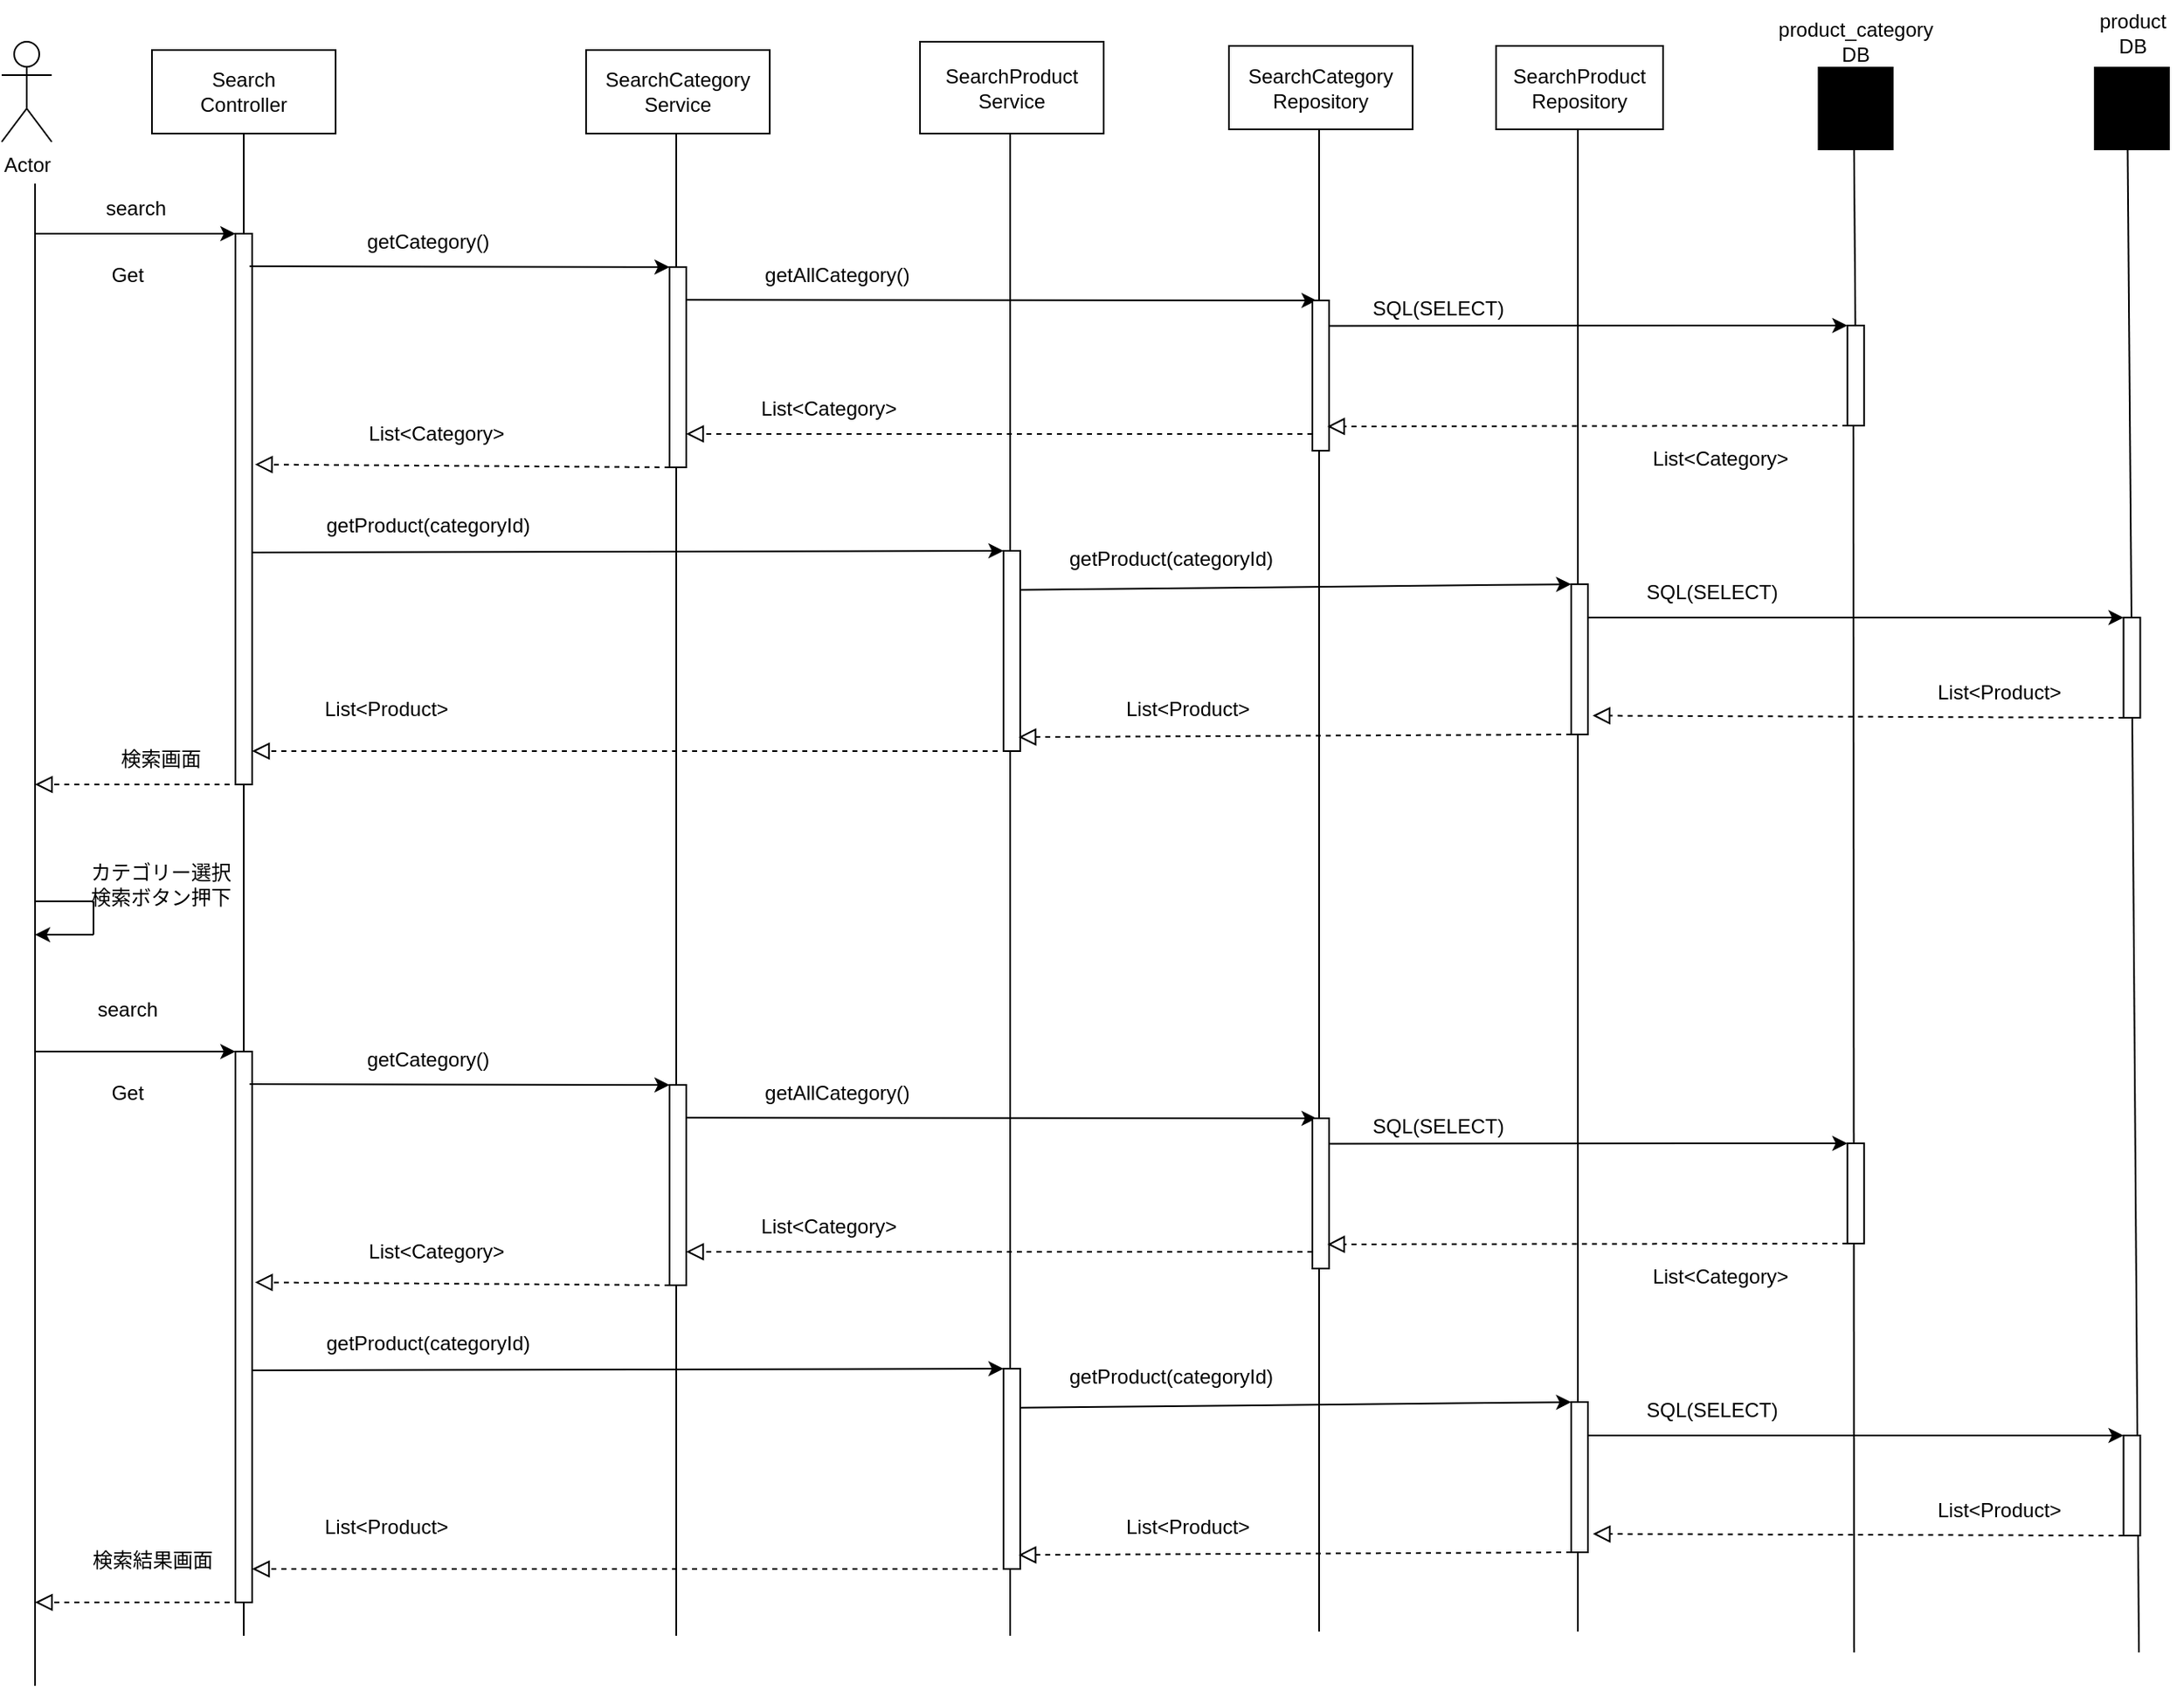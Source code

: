 <mxfile>
    <diagram id="wxNrd57CxblI20uO0NYB" name="ページ1">
        <mxGraphModel dx="1576" dy="419" grid="1" gridSize="10" guides="1" tooltips="1" connect="1" arrows="1" fold="1" page="1" pageScale="1" pageWidth="827" pageHeight="1169" math="0" shadow="0">
            <root>
                <mxCell id="0"/>
                <mxCell id="1" parent="0"/>
                <mxCell id="150" value="" style="endArrow=none;html=1;entryX=0.444;entryY=0.982;entryDx=0;entryDy=0;entryPerimeter=0;" parent="1" source="92" target="14" edge="1">
                    <mxGeometry width="50" height="50" relative="1" as="geometry">
                        <mxPoint x="670" y="1330" as="sourcePoint"/>
                        <mxPoint x="670" y="430" as="targetPoint"/>
                    </mxGeometry>
                </mxCell>
                <mxCell id="149" value="" style="endArrow=none;html=1;entryX=0.5;entryY=1;entryDx=0;entryDy=0;" parent="1" source="29" edge="1">
                    <mxGeometry width="50" height="50" relative="1" as="geometry">
                        <mxPoint x="499.4" y="1330" as="sourcePoint"/>
                        <mxPoint x="499.4" y="430" as="targetPoint"/>
                    </mxGeometry>
                </mxCell>
                <mxCell id="148" value="" style="endArrow=none;html=1;entryX=0.5;entryY=1;entryDx=0;entryDy=0;" parent="1" edge="1">
                    <mxGeometry width="50" height="50" relative="1" as="geometry">
                        <mxPoint x="334" y="1317.5" as="sourcePoint"/>
                        <mxPoint x="334" y="417.5" as="targetPoint"/>
                    </mxGeometry>
                </mxCell>
                <mxCell id="147" value="" style="endArrow=none;html=1;entryX=0.5;entryY=1;entryDx=0;entryDy=0;" parent="1" edge="1">
                    <mxGeometry width="50" height="50" relative="1" as="geometry">
                        <mxPoint x="179" y="1317.5" as="sourcePoint"/>
                        <mxPoint x="179" y="417.5" as="targetPoint"/>
                    </mxGeometry>
                </mxCell>
                <mxCell id="146" value="" style="endArrow=none;html=1;entryX=0.5;entryY=1;entryDx=0;entryDy=0;" parent="1" edge="1">
                    <mxGeometry width="50" height="50" relative="1" as="geometry">
                        <mxPoint x="-6" y="1320" as="sourcePoint"/>
                        <mxPoint x="-6" y="420" as="targetPoint"/>
                    </mxGeometry>
                </mxCell>
                <mxCell id="145" value="" style="endArrow=none;html=1;entryX=0.5;entryY=1;entryDx=0;entryDy=0;" parent="1" edge="1">
                    <mxGeometry width="50" height="50" relative="1" as="geometry">
                        <mxPoint x="-206" y="1320" as="sourcePoint"/>
                        <mxPoint x="-206" y="420" as="targetPoint"/>
                    </mxGeometry>
                </mxCell>
                <mxCell id="114" value="" style="endArrow=none;html=1;entryX=0.5;entryY=1;entryDx=0;entryDy=0;" parent="1" target="9" edge="1">
                    <mxGeometry width="50" height="50" relative="1" as="geometry">
                        <mxPoint x="-465" y="1320" as="sourcePoint"/>
                        <mxPoint x="-270" y="430" as="targetPoint"/>
                    </mxGeometry>
                </mxCell>
                <mxCell id="8" value="Actor" style="shape=umlActor;verticalLabelPosition=bottom;verticalAlign=top;html=1;" parent="1" vertex="1">
                    <mxGeometry x="-610" y="365" width="30" height="60" as="geometry"/>
                </mxCell>
                <mxCell id="9" value="Search&lt;div&gt;Controller&lt;/div&gt;" style="html=1;whiteSpace=wrap;" parent="1" vertex="1">
                    <mxGeometry x="-520" y="370" width="110" height="50" as="geometry"/>
                </mxCell>
                <mxCell id="10" value="SearchCategory&lt;div&gt;Service&lt;/div&gt;" style="html=1;whiteSpace=wrap;" parent="1" vertex="1">
                    <mxGeometry x="-260" y="370" width="110" height="50" as="geometry"/>
                </mxCell>
                <mxCell id="11" value="SearchProduct&lt;div&gt;Repository&lt;/div&gt;" style="html=1;whiteSpace=wrap;" parent="1" vertex="1">
                    <mxGeometry x="285" y="367.5" width="100" height="50" as="geometry"/>
                </mxCell>
                <mxCell id="12" value="" style="sketch=0;verticalLabelPosition=bottom;sketch=0;aspect=fixed;html=1;verticalAlign=top;strokeColor=none;fillColor=#000000;align=center;outlineConnect=0;pointerEvents=1;shape=mxgraph.citrix2.site_database;" parent="1" vertex="1">
                    <mxGeometry x="477.7" y="380" width="45.395" height="50" as="geometry"/>
                </mxCell>
                <mxCell id="13" value="product_category&lt;div&gt;DB&lt;/div&gt;" style="text;html=1;align=center;verticalAlign=middle;resizable=0;points=[];autosize=1;strokeColor=none;fillColor=none;" parent="1" vertex="1">
                    <mxGeometry x="440.4" y="345" width="120" height="40" as="geometry"/>
                </mxCell>
                <mxCell id="14" value="" style="sketch=0;verticalLabelPosition=bottom;sketch=0;aspect=fixed;html=1;verticalAlign=top;strokeColor=none;fillColor=#000000;align=center;outlineConnect=0;pointerEvents=1;shape=mxgraph.citrix2.site_database;" parent="1" vertex="1">
                    <mxGeometry x="643.09" y="380" width="45.395" height="50" as="geometry"/>
                </mxCell>
                <mxCell id="15" value="&lt;div&gt;product&lt;/div&gt;DB" style="text;html=1;align=center;verticalAlign=middle;resizable=0;points=[];autosize=1;strokeColor=none;fillColor=none;" parent="1" vertex="1">
                    <mxGeometry x="635.79" y="340" width="60" height="40" as="geometry"/>
                </mxCell>
                <mxCell id="16" value="" style="rounded=0;whiteSpace=wrap;html=1;direction=south;" parent="1" vertex="1">
                    <mxGeometry x="-470" y="480" width="10" height="330" as="geometry"/>
                </mxCell>
                <mxCell id="17" value="" style="endArrow=classic;html=1;entryX=0;entryY=1;entryDx=0;entryDy=0;" parent="1" target="16" edge="1">
                    <mxGeometry width="50" height="50" relative="1" as="geometry">
                        <mxPoint x="-590" y="480" as="sourcePoint"/>
                        <mxPoint x="-510" y="490" as="targetPoint"/>
                    </mxGeometry>
                </mxCell>
                <mxCell id="18" value="search" style="text;html=1;align=center;verticalAlign=middle;resizable=0;points=[];autosize=1;strokeColor=none;fillColor=none;" parent="1" vertex="1">
                    <mxGeometry x="-560" y="450" width="60" height="30" as="geometry"/>
                </mxCell>
                <mxCell id="19" value="" style="rounded=0;whiteSpace=wrap;html=1;direction=south;" parent="1" vertex="1">
                    <mxGeometry x="-210" y="500" width="10" height="120" as="geometry"/>
                </mxCell>
                <mxCell id="20" value="" style="endArrow=classic;html=1;exitX=0.059;exitY=0.157;exitDx=0;exitDy=0;exitPerimeter=0;entryX=0;entryY=1;entryDx=0;entryDy=0;" parent="1" source="16" target="19" edge="1">
                    <mxGeometry width="50" height="50" relative="1" as="geometry">
                        <mxPoint x="-370" y="530" as="sourcePoint"/>
                        <mxPoint x="-320" y="480" as="targetPoint"/>
                    </mxGeometry>
                </mxCell>
                <mxCell id="21" value="getCategory()" style="text;html=1;align=center;verticalAlign=middle;resizable=0;points=[];autosize=1;strokeColor=none;fillColor=none;" parent="1" vertex="1">
                    <mxGeometry x="-405" y="470" width="100" height="30" as="geometry"/>
                </mxCell>
                <mxCell id="22" value="Search&lt;span style=&quot;background-color: transparent;&quot;&gt;Category&lt;/span&gt;&lt;div&gt;&lt;span style=&quot;background-color: transparent;&quot;&gt;Repository&lt;/span&gt;&lt;/div&gt;" style="rounded=0;whiteSpace=wrap;html=1;" parent="1" vertex="1">
                    <mxGeometry x="125" y="367.5" width="110" height="50" as="geometry"/>
                </mxCell>
                <mxCell id="23" value="" style="endArrow=classic;html=1;exitX=0.164;exitY=-0.04;exitDx=0;exitDy=0;exitPerimeter=0;entryX=0;entryY=0.75;entryDx=0;entryDy=0;" parent="1" source="19" target="24" edge="1">
                    <mxGeometry width="50" height="50" relative="1" as="geometry">
                        <mxPoint x="-270" y="430" as="sourcePoint"/>
                        <mxPoint x="-10" y="525" as="targetPoint"/>
                    </mxGeometry>
                </mxCell>
                <mxCell id="24" value="" style="rounded=0;whiteSpace=wrap;html=1;direction=south;" parent="1" vertex="1">
                    <mxGeometry x="175" y="520" width="10" height="90" as="geometry"/>
                </mxCell>
                <mxCell id="25" value="" style="endArrow=classic;html=1;entryX=0;entryY=1;entryDx=0;entryDy=0;exitX=0.169;exitY=0.007;exitDx=0;exitDy=0;exitPerimeter=0;" parent="1" source="24" target="29" edge="1">
                    <mxGeometry width="50" height="50" relative="1" as="geometry">
                        <mxPoint y="540.0" as="sourcePoint"/>
                        <mxPoint x="285" y="542.5" as="targetPoint"/>
                    </mxGeometry>
                </mxCell>
                <mxCell id="26" value="" style="endArrow=block;startArrow=none;endFill=0;startFill=0;endSize=8;html=1;verticalAlign=bottom;dashed=1;labelBackgroundColor=none;entryX=0.839;entryY=0.113;entryDx=0;entryDy=0;entryPerimeter=0;exitX=1;exitY=1;exitDx=0;exitDy=0;" parent="1" source="29" target="24" edge="1">
                    <mxGeometry width="160" relative="1" as="geometry">
                        <mxPoint x="410" y="593" as="sourcePoint"/>
                        <mxPoint x="4.08" y="592.72" as="targetPoint"/>
                    </mxGeometry>
                </mxCell>
                <mxCell id="27" value="SQL(SELECT)" style="text;html=1;align=center;verticalAlign=middle;resizable=0;points=[];autosize=1;strokeColor=none;fillColor=none;" parent="1" vertex="1">
                    <mxGeometry x="200" y="510" width="100" height="30" as="geometry"/>
                </mxCell>
                <mxCell id="28" value="List&amp;lt;Category&amp;gt;" style="text;html=1;align=center;verticalAlign=middle;resizable=0;points=[];autosize=1;strokeColor=none;fillColor=none;" parent="1" vertex="1">
                    <mxGeometry x="369" y="600" width="100" height="30" as="geometry"/>
                </mxCell>
                <mxCell id="30" value="" style="endArrow=block;startArrow=none;endFill=0;startFill=0;endSize=8;html=1;verticalAlign=bottom;dashed=1;labelBackgroundColor=none;exitX=0.889;exitY=1;exitDx=0;exitDy=0;exitPerimeter=0;entryX=0.833;entryY=0;entryDx=0;entryDy=0;entryPerimeter=0;" parent="1" source="24" target="19" edge="1">
                    <mxGeometry width="160" relative="1" as="geometry">
                        <mxPoint x="-410" y="410" as="sourcePoint"/>
                        <mxPoint x="-190" y="600" as="targetPoint"/>
                    </mxGeometry>
                </mxCell>
                <mxCell id="31" value="List&amp;lt;Category&amp;gt;" style="text;html=1;align=center;verticalAlign=middle;resizable=0;points=[];autosize=1;strokeColor=none;fillColor=none;" parent="1" vertex="1">
                    <mxGeometry x="-165" y="570" width="100" height="30" as="geometry"/>
                </mxCell>
                <mxCell id="32" value="" style="endArrow=block;startArrow=none;endFill=0;startFill=0;endSize=8;html=1;verticalAlign=bottom;dashed=1;labelBackgroundColor=none;exitX=0.889;exitY=1;exitDx=0;exitDy=0;exitPerimeter=0;entryX=0.419;entryY=-0.173;entryDx=0;entryDy=0;entryPerimeter=0;" parent="1" target="16" edge="1">
                    <mxGeometry width="160" relative="1" as="geometry">
                        <mxPoint x="-210" y="620" as="sourcePoint"/>
                        <mxPoint x="-400" y="620" as="targetPoint"/>
                    </mxGeometry>
                </mxCell>
                <mxCell id="33" value="List&amp;lt;Category&amp;gt;" style="text;html=1;align=center;verticalAlign=middle;resizable=0;points=[];autosize=1;strokeColor=none;fillColor=none;" parent="1" vertex="1">
                    <mxGeometry x="-400" y="585" width="100" height="30" as="geometry"/>
                </mxCell>
                <mxCell id="38" value="" style="endArrow=block;startArrow=none;endFill=0;startFill=0;endSize=8;html=1;verticalAlign=bottom;dashed=1;labelBackgroundColor=none;exitX=1;exitY=0.75;exitDx=0;exitDy=0;" parent="1" source="16" edge="1">
                    <mxGeometry width="160" relative="1" as="geometry">
                        <mxPoint x="-590" y="520" as="sourcePoint"/>
                        <mxPoint x="-590" y="810" as="targetPoint"/>
                    </mxGeometry>
                </mxCell>
                <mxCell id="39" value="検索画面" style="text;html=1;align=center;verticalAlign=middle;resizable=0;points=[];autosize=1;strokeColor=none;fillColor=none;" parent="1" vertex="1">
                    <mxGeometry x="-550" y="780" width="70" height="30" as="geometry"/>
                </mxCell>
                <mxCell id="40" value="" style="endArrow=none;html=1;exitX=0.428;exitY=0.1;exitDx=0;exitDy=0;exitPerimeter=0;" parent="1" edge="1">
                    <mxGeometry width="50" height="50" relative="1" as="geometry">
                        <mxPoint x="-590" y="880.04" as="sourcePoint"/>
                        <mxPoint x="-555" y="880" as="targetPoint"/>
                    </mxGeometry>
                </mxCell>
                <mxCell id="41" value="" style="endArrow=none;html=1;" parent="1" edge="1">
                    <mxGeometry width="50" height="50" relative="1" as="geometry">
                        <mxPoint x="-555" y="880" as="sourcePoint"/>
                        <mxPoint x="-555" y="900" as="targetPoint"/>
                    </mxGeometry>
                </mxCell>
                <mxCell id="42" value="" style="endArrow=classic;html=1;entryX=0.897;entryY=-0.015;entryDx=0;entryDy=0;entryPerimeter=0;" parent="1" edge="1">
                    <mxGeometry width="50" height="50" relative="1" as="geometry">
                        <mxPoint x="-555" y="900" as="sourcePoint"/>
                        <mxPoint x="-590" y="900" as="targetPoint"/>
                    </mxGeometry>
                </mxCell>
                <mxCell id="43" value="カテゴリー選択&lt;div&gt;検索ボタン押下&lt;/div&gt;" style="text;html=1;align=center;verticalAlign=middle;resizable=0;points=[];autosize=1;strokeColor=none;fillColor=none;" parent="1" vertex="1">
                    <mxGeometry x="-570" y="850" width="110" height="40" as="geometry"/>
                </mxCell>
                <mxCell id="65" value="検索結果画面" style="text;html=1;align=center;verticalAlign=middle;resizable=0;points=[];autosize=1;strokeColor=none;fillColor=none;" parent="1" vertex="1">
                    <mxGeometry x="-570" y="1260" width="100" height="30" as="geometry"/>
                </mxCell>
                <mxCell id="66" value="getAllCategory()" style="text;html=1;align=center;verticalAlign=middle;resizable=0;points=[];autosize=1;strokeColor=none;fillColor=none;" parent="1" vertex="1">
                    <mxGeometry x="-165" y="490" width="110" height="30" as="geometry"/>
                </mxCell>
                <mxCell id="78" value="Get" style="text;html=1;align=center;verticalAlign=middle;resizable=0;points=[];autosize=1;strokeColor=none;fillColor=none;" parent="1" vertex="1">
                    <mxGeometry x="-555" y="490" width="40" height="30" as="geometry"/>
                </mxCell>
                <mxCell id="82" value="SearchProduct&lt;div&gt;Service&lt;/div&gt;" style="html=1;whiteSpace=wrap;" parent="1" vertex="1">
                    <mxGeometry x="-60" y="365" width="110" height="55" as="geometry"/>
                </mxCell>
                <mxCell id="83" value="" style="rounded=0;whiteSpace=wrap;html=1;direction=south;" parent="1" vertex="1">
                    <mxGeometry x="-10" y="670" width="10" height="120" as="geometry"/>
                </mxCell>
                <mxCell id="84" value="" style="endArrow=classic;html=1;exitX=0.094;exitY=0;exitDx=0;exitDy=0;exitPerimeter=0;entryX=0;entryY=1;entryDx=0;entryDy=0;" parent="1" target="83" edge="1">
                    <mxGeometry width="50" height="50" relative="1" as="geometry">
                        <mxPoint x="-460" y="671" as="sourcePoint"/>
                        <mxPoint x="-320" y="650" as="targetPoint"/>
                    </mxGeometry>
                </mxCell>
                <mxCell id="85" value="getProduct(categoryId)" style="text;html=1;align=center;verticalAlign=middle;resizable=0;points=[];autosize=1;strokeColor=none;fillColor=none;" parent="1" vertex="1">
                    <mxGeometry x="-430" y="640" width="150" height="30" as="geometry"/>
                </mxCell>
                <mxCell id="86" value="" style="endArrow=classic;html=1;exitX=0.195;exitY=0.004;exitDx=0;exitDy=0;exitPerimeter=0;entryX=0;entryY=1;entryDx=0;entryDy=0;" parent="1" source="83" target="87" edge="1">
                    <mxGeometry width="50" height="50" relative="1" as="geometry">
                        <mxPoint x="-70" y="600" as="sourcePoint"/>
                        <mxPoint x="190" y="695" as="targetPoint"/>
                    </mxGeometry>
                </mxCell>
                <mxCell id="87" value="" style="rounded=0;whiteSpace=wrap;html=1;direction=south;" parent="1" vertex="1">
                    <mxGeometry x="330" y="690" width="10" height="90" as="geometry"/>
                </mxCell>
                <mxCell id="88" value="" style="endArrow=classic;html=1;entryX=0;entryY=1;entryDx=0;entryDy=0;exitX=0.25;exitY=0;exitDx=0;exitDy=0;" parent="1" target="92" edge="1">
                    <mxGeometry width="50" height="50" relative="1" as="geometry">
                        <mxPoint x="340" y="710.0" as="sourcePoint"/>
                        <mxPoint x="625" y="712.5" as="targetPoint"/>
                    </mxGeometry>
                </mxCell>
                <mxCell id="89" value="" style="endArrow=block;startArrow=none;endFill=0;startFill=0;endSize=8;html=1;verticalAlign=bottom;dashed=1;labelBackgroundColor=none;entryX=0.875;entryY=-0.285;entryDx=0;entryDy=0;entryPerimeter=0;exitX=1;exitY=1;exitDx=0;exitDy=0;" parent="1" source="92" target="87" edge="1">
                    <mxGeometry width="160" relative="1" as="geometry">
                        <mxPoint x="750" y="763" as="sourcePoint"/>
                        <mxPoint x="344.08" y="762.72" as="targetPoint"/>
                    </mxGeometry>
                </mxCell>
                <mxCell id="90" value="SQL(SELECT)" style="text;html=1;align=center;verticalAlign=middle;resizable=0;points=[];autosize=1;strokeColor=none;fillColor=none;" parent="1" vertex="1">
                    <mxGeometry x="364" y="680" width="100" height="30" as="geometry"/>
                </mxCell>
                <mxCell id="91" value="List&amp;lt;Product&amp;gt;" style="text;html=1;align=center;verticalAlign=middle;resizable=0;points=[];autosize=1;strokeColor=none;fillColor=none;" parent="1" vertex="1">
                    <mxGeometry x="535.79" y="740" width="100" height="30" as="geometry"/>
                </mxCell>
                <mxCell id="93" value="" style="endArrow=block;startArrow=none;endFill=0;startFill=0;endSize=8;html=1;verticalAlign=bottom;dashed=1;labelBackgroundColor=none;exitX=1;exitY=1;exitDx=0;exitDy=0;entryX=0.93;entryY=0.092;entryDx=0;entryDy=0;entryPerimeter=0;" parent="1" source="87" target="83" edge="1">
                    <mxGeometry width="160" relative="1" as="geometry">
                        <mxPoint x="-210" y="580" as="sourcePoint"/>
                        <mxPoint x="10" y="770" as="targetPoint"/>
                    </mxGeometry>
                </mxCell>
                <mxCell id="94" value="&lt;span style=&quot;color: rgb(0, 0, 0);&quot;&gt;List&amp;lt;Product&amp;gt;&lt;/span&gt;" style="text;html=1;align=center;verticalAlign=middle;resizable=0;points=[];autosize=1;strokeColor=none;fillColor=none;" parent="1" vertex="1">
                    <mxGeometry x="50.0" y="750" width="100" height="30" as="geometry"/>
                </mxCell>
                <mxCell id="95" value="" style="endArrow=block;startArrow=none;endFill=0;startFill=0;endSize=8;html=1;verticalAlign=bottom;dashed=1;labelBackgroundColor=none;exitX=1;exitY=0.75;exitDx=0;exitDy=0;entryX=0.636;entryY=0;entryDx=0;entryDy=0;entryPerimeter=0;" parent="1" source="83" edge="1">
                    <mxGeometry width="160" relative="1" as="geometry">
                        <mxPoint x="-210" y="790" as="sourcePoint"/>
                        <mxPoint x="-460" y="790" as="targetPoint"/>
                    </mxGeometry>
                </mxCell>
                <mxCell id="96" value="&lt;span style=&quot;color: rgb(0, 0, 0);&quot;&gt;List&amp;lt;Product&amp;gt;&lt;/span&gt;" style="text;html=1;align=center;verticalAlign=middle;resizable=0;points=[];autosize=1;strokeColor=none;fillColor=none;" parent="1" vertex="1">
                    <mxGeometry x="-430" y="750" width="100" height="30" as="geometry"/>
                </mxCell>
                <mxCell id="97" value="&lt;span style=&quot;color: rgb(0, 0, 0);&quot;&gt;getProduct(categoryId)&lt;/span&gt;" style="text;html=1;align=center;verticalAlign=middle;resizable=0;points=[];autosize=1;strokeColor=none;fillColor=none;" parent="1" vertex="1">
                    <mxGeometry x="15" y="660" width="150" height="30" as="geometry"/>
                </mxCell>
                <mxCell id="152" value="" style="endArrow=none;html=1;" parent="1" edge="1">
                    <mxGeometry width="50" height="50" relative="1" as="geometry">
                        <mxPoint x="499.4" y="1330" as="sourcePoint"/>
                        <mxPoint x="499" y="570" as="targetPoint"/>
                    </mxGeometry>
                </mxCell>
                <mxCell id="29" value="" style="rounded=0;whiteSpace=wrap;html=1;direction=south;" parent="1" vertex="1">
                    <mxGeometry x="495.4" y="535" width="10" height="60" as="geometry"/>
                </mxCell>
                <mxCell id="154" value="" style="endArrow=none;html=1;" parent="1" target="92" edge="1">
                    <mxGeometry width="50" height="50" relative="1" as="geometry">
                        <mxPoint x="670" y="1330" as="sourcePoint"/>
                        <mxPoint x="670" y="430" as="targetPoint"/>
                    </mxGeometry>
                </mxCell>
                <mxCell id="92" value="" style="rounded=0;whiteSpace=wrap;html=1;direction=south;" parent="1" vertex="1">
                    <mxGeometry x="660.79" y="710" width="10" height="60" as="geometry"/>
                </mxCell>
                <mxCell id="155" value="" style="endArrow=none;html=1;entryX=0.5;entryY=1;entryDx=0;entryDy=0;" parent="1" edge="1">
                    <mxGeometry width="50" height="50" relative="1" as="geometry">
                        <mxPoint x="-590" y="1350" as="sourcePoint"/>
                        <mxPoint x="-590" y="450" as="targetPoint"/>
                    </mxGeometry>
                </mxCell>
                <mxCell id="171" value="" style="rounded=0;whiteSpace=wrap;html=1;direction=south;" parent="1" vertex="1">
                    <mxGeometry x="-470" y="970" width="10" height="330" as="geometry"/>
                </mxCell>
                <mxCell id="172" value="" style="endArrow=classic;html=1;entryX=0;entryY=1;entryDx=0;entryDy=0;" parent="1" target="171" edge="1">
                    <mxGeometry width="50" height="50" relative="1" as="geometry">
                        <mxPoint x="-590" y="970" as="sourcePoint"/>
                        <mxPoint x="-510" y="980" as="targetPoint"/>
                    </mxGeometry>
                </mxCell>
                <mxCell id="174" value="" style="rounded=0;whiteSpace=wrap;html=1;direction=south;" parent="1" vertex="1">
                    <mxGeometry x="-210" y="990" width="10" height="120" as="geometry"/>
                </mxCell>
                <mxCell id="175" value="" style="endArrow=classic;html=1;exitX=0.059;exitY=0.157;exitDx=0;exitDy=0;exitPerimeter=0;entryX=0;entryY=1;entryDx=0;entryDy=0;" parent="1" source="171" target="174" edge="1">
                    <mxGeometry width="50" height="50" relative="1" as="geometry">
                        <mxPoint x="-370" y="1020" as="sourcePoint"/>
                        <mxPoint x="-320" y="970" as="targetPoint"/>
                    </mxGeometry>
                </mxCell>
                <mxCell id="176" value="getCategory()" style="text;html=1;align=center;verticalAlign=middle;resizable=0;points=[];autosize=1;strokeColor=none;fillColor=none;" parent="1" vertex="1">
                    <mxGeometry x="-405" y="960" width="100" height="30" as="geometry"/>
                </mxCell>
                <mxCell id="177" value="" style="endArrow=classic;html=1;exitX=0.164;exitY=-0.04;exitDx=0;exitDy=0;exitPerimeter=0;entryX=0;entryY=0.75;entryDx=0;entryDy=0;" parent="1" source="174" target="178" edge="1">
                    <mxGeometry width="50" height="50" relative="1" as="geometry">
                        <mxPoint x="-270" y="920" as="sourcePoint"/>
                        <mxPoint x="-10" y="1015" as="targetPoint"/>
                    </mxGeometry>
                </mxCell>
                <mxCell id="178" value="" style="rounded=0;whiteSpace=wrap;html=1;direction=south;" parent="1" vertex="1">
                    <mxGeometry x="175" y="1010" width="10" height="90" as="geometry"/>
                </mxCell>
                <mxCell id="179" value="" style="endArrow=classic;html=1;entryX=0;entryY=1;entryDx=0;entryDy=0;exitX=0.169;exitY=0.007;exitDx=0;exitDy=0;exitPerimeter=0;" parent="1" source="178" target="205" edge="1">
                    <mxGeometry width="50" height="50" relative="1" as="geometry">
                        <mxPoint y="1030.0" as="sourcePoint"/>
                        <mxPoint x="285" y="1032.5" as="targetPoint"/>
                    </mxGeometry>
                </mxCell>
                <mxCell id="180" value="" style="endArrow=block;startArrow=none;endFill=0;startFill=0;endSize=8;html=1;verticalAlign=bottom;dashed=1;labelBackgroundColor=none;entryX=0.839;entryY=0.113;entryDx=0;entryDy=0;entryPerimeter=0;exitX=1;exitY=1;exitDx=0;exitDy=0;" parent="1" source="205" target="178" edge="1">
                    <mxGeometry width="160" relative="1" as="geometry">
                        <mxPoint x="410" y="1083" as="sourcePoint"/>
                        <mxPoint x="4.08" y="1082.72" as="targetPoint"/>
                    </mxGeometry>
                </mxCell>
                <mxCell id="181" value="SQL(SELECT)" style="text;html=1;align=center;verticalAlign=middle;resizable=0;points=[];autosize=1;strokeColor=none;fillColor=none;" parent="1" vertex="1">
                    <mxGeometry x="200" y="1000" width="100" height="30" as="geometry"/>
                </mxCell>
                <mxCell id="182" value="List&amp;lt;Category&amp;gt;" style="text;html=1;align=center;verticalAlign=middle;resizable=0;points=[];autosize=1;strokeColor=none;fillColor=none;" parent="1" vertex="1">
                    <mxGeometry x="369" y="1090" width="100" height="30" as="geometry"/>
                </mxCell>
                <mxCell id="183" value="" style="endArrow=block;startArrow=none;endFill=0;startFill=0;endSize=8;html=1;verticalAlign=bottom;dashed=1;labelBackgroundColor=none;exitX=0.889;exitY=1;exitDx=0;exitDy=0;exitPerimeter=0;entryX=0.833;entryY=0;entryDx=0;entryDy=0;entryPerimeter=0;" parent="1" source="178" target="174" edge="1">
                    <mxGeometry width="160" relative="1" as="geometry">
                        <mxPoint x="-410" y="900" as="sourcePoint"/>
                        <mxPoint x="-190" y="1090" as="targetPoint"/>
                    </mxGeometry>
                </mxCell>
                <mxCell id="184" value="List&amp;lt;Category&amp;gt;" style="text;html=1;align=center;verticalAlign=middle;resizable=0;points=[];autosize=1;strokeColor=none;fillColor=none;" parent="1" vertex="1">
                    <mxGeometry x="-165" y="1060" width="100" height="30" as="geometry"/>
                </mxCell>
                <mxCell id="185" value="" style="endArrow=block;startArrow=none;endFill=0;startFill=0;endSize=8;html=1;verticalAlign=bottom;dashed=1;labelBackgroundColor=none;exitX=0.889;exitY=1;exitDx=0;exitDy=0;exitPerimeter=0;entryX=0.419;entryY=-0.173;entryDx=0;entryDy=0;entryPerimeter=0;" parent="1" target="171" edge="1">
                    <mxGeometry width="160" relative="1" as="geometry">
                        <mxPoint x="-210" y="1110" as="sourcePoint"/>
                        <mxPoint x="-400" y="1110" as="targetPoint"/>
                    </mxGeometry>
                </mxCell>
                <mxCell id="186" value="List&amp;lt;Category&amp;gt;" style="text;html=1;align=center;verticalAlign=middle;resizable=0;points=[];autosize=1;strokeColor=none;fillColor=none;" parent="1" vertex="1">
                    <mxGeometry x="-400" y="1075" width="100" height="30" as="geometry"/>
                </mxCell>
                <mxCell id="187" value="" style="endArrow=block;startArrow=none;endFill=0;startFill=0;endSize=8;html=1;verticalAlign=bottom;dashed=1;labelBackgroundColor=none;exitX=1;exitY=0.75;exitDx=0;exitDy=0;" parent="1" source="171" edge="1">
                    <mxGeometry width="160" relative="1" as="geometry">
                        <mxPoint x="-590" y="1010" as="sourcePoint"/>
                        <mxPoint x="-590" y="1300" as="targetPoint"/>
                    </mxGeometry>
                </mxCell>
                <mxCell id="189" value="getAllCategory()" style="text;html=1;align=center;verticalAlign=middle;resizable=0;points=[];autosize=1;strokeColor=none;fillColor=none;" parent="1" vertex="1">
                    <mxGeometry x="-165" y="980" width="110" height="30" as="geometry"/>
                </mxCell>
                <mxCell id="190" value="Get" style="text;html=1;align=center;verticalAlign=middle;resizable=0;points=[];autosize=1;strokeColor=none;fillColor=none;" parent="1" vertex="1">
                    <mxGeometry x="-555" y="980" width="40" height="30" as="geometry"/>
                </mxCell>
                <mxCell id="191" value="" style="rounded=0;whiteSpace=wrap;html=1;direction=south;" parent="1" vertex="1">
                    <mxGeometry x="-10" y="1160" width="10" height="120" as="geometry"/>
                </mxCell>
                <mxCell id="192" value="" style="endArrow=classic;html=1;exitX=0.094;exitY=0;exitDx=0;exitDy=0;exitPerimeter=0;entryX=0;entryY=1;entryDx=0;entryDy=0;" parent="1" target="191" edge="1">
                    <mxGeometry width="50" height="50" relative="1" as="geometry">
                        <mxPoint x="-460" y="1161" as="sourcePoint"/>
                        <mxPoint x="-320" y="1140" as="targetPoint"/>
                    </mxGeometry>
                </mxCell>
                <mxCell id="193" value="getProduct(categoryId)" style="text;html=1;align=center;verticalAlign=middle;resizable=0;points=[];autosize=1;strokeColor=none;fillColor=none;" parent="1" vertex="1">
                    <mxGeometry x="-430" y="1130" width="150" height="30" as="geometry"/>
                </mxCell>
                <mxCell id="194" value="" style="endArrow=classic;html=1;exitX=0.195;exitY=0.004;exitDx=0;exitDy=0;exitPerimeter=0;entryX=0;entryY=1;entryDx=0;entryDy=0;" parent="1" source="191" target="195" edge="1">
                    <mxGeometry width="50" height="50" relative="1" as="geometry">
                        <mxPoint x="-70" y="1090" as="sourcePoint"/>
                        <mxPoint x="190" y="1185" as="targetPoint"/>
                    </mxGeometry>
                </mxCell>
                <mxCell id="195" value="" style="rounded=0;whiteSpace=wrap;html=1;direction=south;" parent="1" vertex="1">
                    <mxGeometry x="330" y="1180" width="10" height="90" as="geometry"/>
                </mxCell>
                <mxCell id="196" value="" style="endArrow=classic;html=1;entryX=0;entryY=1;entryDx=0;entryDy=0;exitX=0.25;exitY=0;exitDx=0;exitDy=0;" parent="1" target="206" edge="1">
                    <mxGeometry width="50" height="50" relative="1" as="geometry">
                        <mxPoint x="340" y="1200.0" as="sourcePoint"/>
                        <mxPoint x="625" y="1202.5" as="targetPoint"/>
                    </mxGeometry>
                </mxCell>
                <mxCell id="197" value="" style="endArrow=block;startArrow=none;endFill=0;startFill=0;endSize=8;html=1;verticalAlign=bottom;dashed=1;labelBackgroundColor=none;exitX=1;exitY=1;exitDx=0;exitDy=0;" parent="1" source="206" edge="1">
                    <mxGeometry width="160" relative="1" as="geometry">
                        <mxPoint x="750" y="1253" as="sourcePoint"/>
                        <mxPoint x="343" y="1259" as="targetPoint"/>
                    </mxGeometry>
                </mxCell>
                <mxCell id="198" value="SQL(SELECT)" style="text;html=1;align=center;verticalAlign=middle;resizable=0;points=[];autosize=1;strokeColor=none;fillColor=none;" parent="1" vertex="1">
                    <mxGeometry x="364" y="1170" width="100" height="30" as="geometry"/>
                </mxCell>
                <mxCell id="199" value="List&amp;lt;Product&amp;gt;" style="text;html=1;align=center;verticalAlign=middle;resizable=0;points=[];autosize=1;strokeColor=none;fillColor=none;" parent="1" vertex="1">
                    <mxGeometry x="535.79" y="1230" width="100" height="30" as="geometry"/>
                </mxCell>
                <mxCell id="200" value="" style="endArrow=block;startArrow=none;endFill=0;startFill=0;endSize=8;html=1;verticalAlign=bottom;dashed=1;labelBackgroundColor=none;exitX=1;exitY=1;exitDx=0;exitDy=0;entryX=0.93;entryY=0.092;entryDx=0;entryDy=0;entryPerimeter=0;" parent="1" source="195" target="191" edge="1">
                    <mxGeometry width="160" relative="1" as="geometry">
                        <mxPoint x="-210" y="1070" as="sourcePoint"/>
                        <mxPoint x="10" y="1260" as="targetPoint"/>
                    </mxGeometry>
                </mxCell>
                <mxCell id="201" value="&lt;span style=&quot;color: rgb(0, 0, 0);&quot;&gt;List&amp;lt;Product&amp;gt;&lt;/span&gt;" style="text;html=1;align=center;verticalAlign=middle;resizable=0;points=[];autosize=1;strokeColor=none;fillColor=none;" parent="1" vertex="1">
                    <mxGeometry x="50.0" y="1240" width="100" height="30" as="geometry"/>
                </mxCell>
                <mxCell id="202" value="" style="endArrow=block;startArrow=none;endFill=0;startFill=0;endSize=8;html=1;verticalAlign=bottom;dashed=1;labelBackgroundColor=none;exitX=1;exitY=0.75;exitDx=0;exitDy=0;entryX=0.636;entryY=0;entryDx=0;entryDy=0;entryPerimeter=0;" parent="1" source="191" edge="1">
                    <mxGeometry width="160" relative="1" as="geometry">
                        <mxPoint x="-210" y="1280" as="sourcePoint"/>
                        <mxPoint x="-460" y="1280" as="targetPoint"/>
                    </mxGeometry>
                </mxCell>
                <mxCell id="203" value="&lt;span style=&quot;color: rgb(0, 0, 0);&quot;&gt;List&amp;lt;Product&amp;gt;&lt;/span&gt;" style="text;html=1;align=center;verticalAlign=middle;resizable=0;points=[];autosize=1;strokeColor=none;fillColor=none;" parent="1" vertex="1">
                    <mxGeometry x="-430" y="1240" width="100" height="30" as="geometry"/>
                </mxCell>
                <mxCell id="204" value="&lt;span style=&quot;color: rgb(0, 0, 0);&quot;&gt;getProduct(categoryId)&lt;/span&gt;" style="text;html=1;align=center;verticalAlign=middle;resizable=0;points=[];autosize=1;strokeColor=none;fillColor=none;" parent="1" vertex="1">
                    <mxGeometry x="15" y="1150" width="150" height="30" as="geometry"/>
                </mxCell>
                <mxCell id="205" value="" style="rounded=0;whiteSpace=wrap;html=1;direction=south;" parent="1" vertex="1">
                    <mxGeometry x="495.4" y="1025" width="10" height="60" as="geometry"/>
                </mxCell>
                <mxCell id="206" value="" style="rounded=0;whiteSpace=wrap;html=1;direction=south;" parent="1" vertex="1">
                    <mxGeometry x="660.79" y="1200" width="10" height="60" as="geometry"/>
                </mxCell>
                <mxCell id="207" value="search" style="text;html=1;align=center;verticalAlign=middle;resizable=0;points=[];autosize=1;strokeColor=none;fillColor=none;" vertex="1" parent="1">
                    <mxGeometry x="-565" y="930" width="60" height="30" as="geometry"/>
                </mxCell>
            </root>
        </mxGraphModel>
    </diagram>
</mxfile>